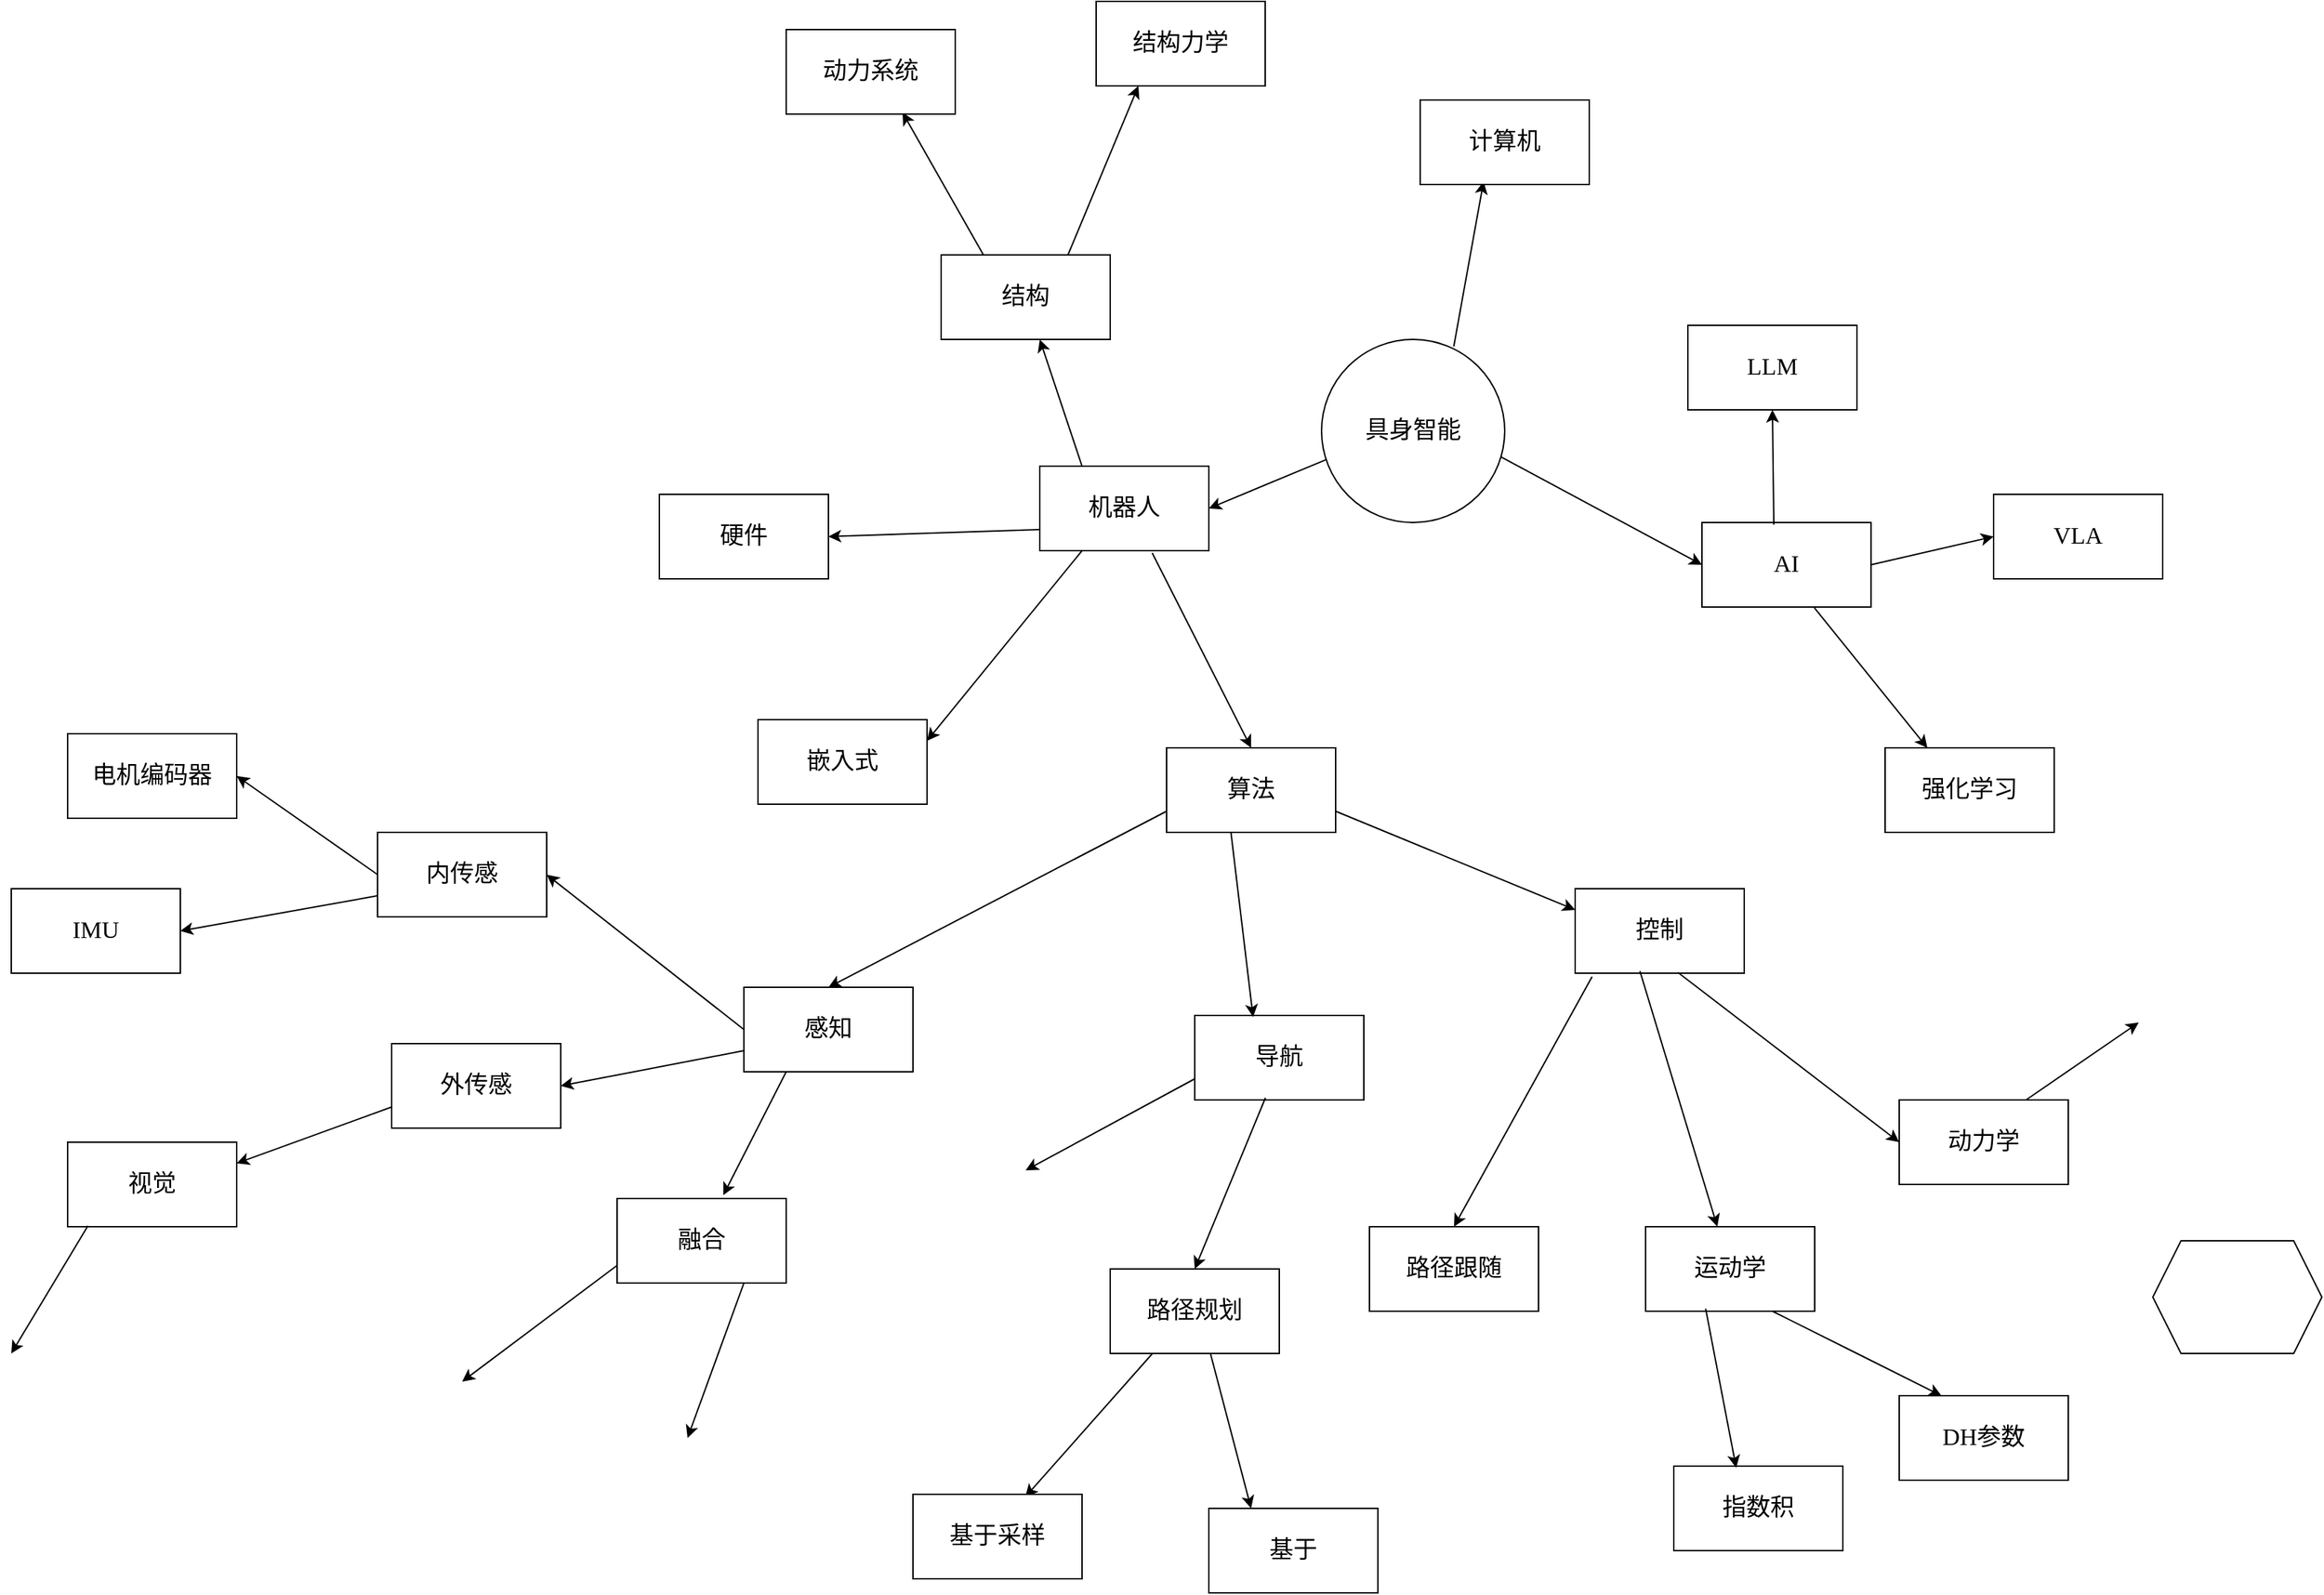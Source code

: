 <mxfile version="26.2.15">
  <diagram name="Page-1" id="dUDMpb63yqQHQvWpxwcz">
    <mxGraphModel dx="2911" dy="2437" grid="1" gridSize="10" guides="1" tooltips="1" connect="1" arrows="1" fold="1" page="1" pageScale="1" pageWidth="827" pageHeight="1169" math="0" shadow="0">
      <root>
        <mxCell id="0" />
        <mxCell id="1" parent="0" />
        <mxCell id="ozXagMjWztN7Irjtj4HX-2" value="机器人" style="rounded=0;whiteSpace=wrap;html=1;fontFamily=宋体;fontSize=17;" vertex="1" parent="1">
          <mxGeometry x="120" y="260" width="120" height="60" as="geometry" />
        </mxCell>
        <mxCell id="ozXagMjWztN7Irjtj4HX-3" value="AI" style="rounded=0;whiteSpace=wrap;html=1;fontFamily=宋体;fontSize=17;" vertex="1" parent="1">
          <mxGeometry x="590" y="300" width="120" height="60" as="geometry" />
        </mxCell>
        <mxCell id="ozXagMjWztN7Irjtj4HX-7" value="硬件" style="rounded=0;whiteSpace=wrap;html=1;fontFamily=宋体;fontSize=17;" vertex="1" parent="1">
          <mxGeometry x="-150" y="280" width="120" height="60" as="geometry" />
        </mxCell>
        <mxCell id="ozXagMjWztN7Irjtj4HX-8" value="结构" style="rounded=0;whiteSpace=wrap;html=1;fontFamily=宋体;fontSize=17;" vertex="1" parent="1">
          <mxGeometry x="50" y="110" width="120" height="60" as="geometry" />
        </mxCell>
        <mxCell id="ozXagMjWztN7Irjtj4HX-11" value="" style="endArrow=classic;html=1;rounded=0;exitX=0.25;exitY=0;exitDx=0;exitDy=0;" edge="1" parent="1" source="ozXagMjWztN7Irjtj4HX-2">
          <mxGeometry width="50" height="50" relative="1" as="geometry">
            <mxPoint x="240" y="230" as="sourcePoint" />
            <mxPoint x="120" y="170" as="targetPoint" />
          </mxGeometry>
        </mxCell>
        <mxCell id="ozXagMjWztN7Irjtj4HX-12" value="" style="endArrow=classic;html=1;rounded=0;exitX=0;exitY=0.75;exitDx=0;exitDy=0;entryX=1;entryY=0.5;entryDx=0;entryDy=0;" edge="1" parent="1" source="ozXagMjWztN7Irjtj4HX-2" target="ozXagMjWztN7Irjtj4HX-7">
          <mxGeometry width="50" height="50" relative="1" as="geometry">
            <mxPoint x="90" y="460" as="sourcePoint" />
            <mxPoint x="60" y="370" as="targetPoint" />
          </mxGeometry>
        </mxCell>
        <mxCell id="ozXagMjWztN7Irjtj4HX-14" value="算法" style="rounded=0;whiteSpace=wrap;html=1;fontFamily=宋体;fontSize=17;" vertex="1" parent="1">
          <mxGeometry x="210" y="460" width="120" height="60" as="geometry" />
        </mxCell>
        <mxCell id="ozXagMjWztN7Irjtj4HX-15" value="" style="endArrow=classic;html=1;rounded=0;exitX=0.665;exitY=1.027;exitDx=0;exitDy=0;entryX=0.5;entryY=0;entryDx=0;entryDy=0;exitPerimeter=0;" edge="1" parent="1" source="ozXagMjWztN7Irjtj4HX-2" target="ozXagMjWztN7Irjtj4HX-14">
          <mxGeometry width="50" height="50" relative="1" as="geometry">
            <mxPoint x="160" y="330" as="sourcePoint" />
            <mxPoint x="40" y="400" as="targetPoint" />
          </mxGeometry>
        </mxCell>
        <mxCell id="ozXagMjWztN7Irjtj4HX-16" value="嵌入式" style="rounded=0;whiteSpace=wrap;html=1;fontFamily=宋体;fontSize=17;" vertex="1" parent="1">
          <mxGeometry x="-80" y="440" width="120" height="60" as="geometry" />
        </mxCell>
        <mxCell id="ozXagMjWztN7Irjtj4HX-17" value="" style="endArrow=classic;html=1;rounded=0;exitX=0.25;exitY=1;exitDx=0;exitDy=0;entryX=1;entryY=0.25;entryDx=0;entryDy=0;" edge="1" parent="1" source="ozXagMjWztN7Irjtj4HX-2" target="ozXagMjWztN7Irjtj4HX-16">
          <mxGeometry width="50" height="50" relative="1" as="geometry">
            <mxPoint x="130" y="315" as="sourcePoint" />
            <mxPoint x="-20" y="320" as="targetPoint" />
          </mxGeometry>
        </mxCell>
        <mxCell id="ozXagMjWztN7Irjtj4HX-18" value="" style="endArrow=classic;html=1;rounded=0;exitX=0.25;exitY=0;exitDx=0;exitDy=0;entryX=0.688;entryY=0.981;entryDx=0;entryDy=0;entryPerimeter=0;" edge="1" parent="1" source="ozXagMjWztN7Irjtj4HX-8" target="ozXagMjWztN7Irjtj4HX-19">
          <mxGeometry width="50" height="50" relative="1" as="geometry">
            <mxPoint x="100" y="30" as="sourcePoint" />
            <mxPoint x="-20" y="-70" as="targetPoint" />
          </mxGeometry>
        </mxCell>
        <mxCell id="ozXagMjWztN7Irjtj4HX-19" value="动力系统" style="rounded=0;whiteSpace=wrap;html=1;fontFamily=宋体;fontSize=17;" vertex="1" parent="1">
          <mxGeometry x="-60" y="-50" width="120" height="60" as="geometry" />
        </mxCell>
        <mxCell id="ozXagMjWztN7Irjtj4HX-20" value="结构力学" style="rounded=0;whiteSpace=wrap;html=1;fontFamily=宋体;fontSize=17;" vertex="1" parent="1">
          <mxGeometry x="160" y="-70" width="120" height="60" as="geometry" />
        </mxCell>
        <mxCell id="ozXagMjWztN7Irjtj4HX-21" value="" style="endArrow=classic;html=1;rounded=0;exitX=0.75;exitY=0;exitDx=0;exitDy=0;entryX=0.25;entryY=1;entryDx=0;entryDy=0;" edge="1" parent="1" source="ozXagMjWztN7Irjtj4HX-8" target="ozXagMjWztN7Irjtj4HX-20">
          <mxGeometry width="50" height="50" relative="1" as="geometry">
            <mxPoint x="300" y="160" as="sourcePoint" />
            <mxPoint x="270" y="70" as="targetPoint" />
          </mxGeometry>
        </mxCell>
        <mxCell id="ozXagMjWztN7Irjtj4HX-22" value="感知" style="rounded=0;whiteSpace=wrap;html=1;fontFamily=宋体;fontSize=17;" vertex="1" parent="1">
          <mxGeometry x="-90" y="630" width="120" height="60" as="geometry" />
        </mxCell>
        <mxCell id="ozXagMjWztN7Irjtj4HX-23" value="" style="endArrow=classic;html=1;rounded=0;exitX=0;exitY=0.75;exitDx=0;exitDy=0;entryX=0.5;entryY=0;entryDx=0;entryDy=0;" edge="1" parent="1" source="ozXagMjWztN7Irjtj4HX-14" target="ozXagMjWztN7Irjtj4HX-22">
          <mxGeometry width="50" height="50" relative="1" as="geometry">
            <mxPoint x="345" y="510" as="sourcePoint" />
            <mxPoint x="320" y="640" as="targetPoint" />
          </mxGeometry>
        </mxCell>
        <mxCell id="ozXagMjWztN7Irjtj4HX-24" value="控制" style="rounded=0;whiteSpace=wrap;html=1;fontFamily=宋体;fontSize=17;" vertex="1" parent="1">
          <mxGeometry x="500" y="560" width="120" height="60" as="geometry" />
        </mxCell>
        <mxCell id="ozXagMjWztN7Irjtj4HX-27" value="" style="endArrow=classic;html=1;rounded=0;exitX=1;exitY=0.75;exitDx=0;exitDy=0;entryX=0;entryY=0.25;entryDx=0;entryDy=0;" edge="1" parent="1" source="ozXagMjWztN7Irjtj4HX-14" target="ozXagMjWztN7Irjtj4HX-24">
          <mxGeometry width="50" height="50" relative="1" as="geometry">
            <mxPoint x="300" y="527" as="sourcePoint" />
            <mxPoint x="330" y="610" as="targetPoint" />
          </mxGeometry>
        </mxCell>
        <mxCell id="ozXagMjWztN7Irjtj4HX-28" value="导航" style="rounded=0;whiteSpace=wrap;html=1;fontFamily=宋体;fontSize=17;" vertex="1" parent="1">
          <mxGeometry x="230" y="650" width="120" height="60" as="geometry" />
        </mxCell>
        <mxCell id="ozXagMjWztN7Irjtj4HX-29" value="" style="endArrow=classic;html=1;rounded=0;entryX=0.345;entryY=0.019;entryDx=0;entryDy=0;entryPerimeter=0;exitX=0.381;exitY=1.005;exitDx=0;exitDy=0;exitPerimeter=0;" edge="1" parent="1" source="ozXagMjWztN7Irjtj4HX-14" target="ozXagMjWztN7Irjtj4HX-28">
          <mxGeometry width="50" height="50" relative="1" as="geometry">
            <mxPoint x="210" y="520" as="sourcePoint" />
            <mxPoint x="330" y="610" as="targetPoint" />
          </mxGeometry>
        </mxCell>
        <mxCell id="ozXagMjWztN7Irjtj4HX-30" value="路径规划" style="rounded=0;whiteSpace=wrap;html=1;fontFamily=宋体;fontSize=17;" vertex="1" parent="1">
          <mxGeometry x="170" y="830" width="120" height="60" as="geometry" />
        </mxCell>
        <mxCell id="ozXagMjWztN7Irjtj4HX-31" value="" style="endArrow=classic;html=1;rounded=0;entryX=0.5;entryY=0;entryDx=0;entryDy=0;exitX=0.418;exitY=0.975;exitDx=0;exitDy=0;exitPerimeter=0;" edge="1" parent="1" source="ozXagMjWztN7Irjtj4HX-28" target="ozXagMjWztN7Irjtj4HX-30">
          <mxGeometry width="50" height="50" relative="1" as="geometry">
            <mxPoint x="236" y="532" as="sourcePoint" />
            <mxPoint x="111" y="661" as="targetPoint" />
          </mxGeometry>
        </mxCell>
        <mxCell id="ozXagMjWztN7Irjtj4HX-32" value="路径跟随" style="rounded=0;whiteSpace=wrap;html=1;fontFamily=宋体;fontSize=17;" vertex="1" parent="1">
          <mxGeometry x="354" y="800" width="120" height="60" as="geometry" />
        </mxCell>
        <mxCell id="ozXagMjWztN7Irjtj4HX-33" value="" style="endArrow=classic;html=1;rounded=0;exitX=0.1;exitY=1.042;exitDx=0;exitDy=0;entryX=0.5;entryY=0;entryDx=0;entryDy=0;exitPerimeter=0;" edge="1" parent="1" source="ozXagMjWztN7Irjtj4HX-24" target="ozXagMjWztN7Irjtj4HX-32">
          <mxGeometry width="50" height="50" relative="1" as="geometry">
            <mxPoint x="340" y="515" as="sourcePoint" />
            <mxPoint x="510" y="600" as="targetPoint" />
          </mxGeometry>
        </mxCell>
        <mxCell id="ozXagMjWztN7Irjtj4HX-34" value="动力学" style="rounded=0;whiteSpace=wrap;html=1;fontFamily=宋体;fontSize=17;" vertex="1" parent="1">
          <mxGeometry x="730" y="710" width="120" height="60" as="geometry" />
        </mxCell>
        <mxCell id="ozXagMjWztN7Irjtj4HX-35" value="运动学" style="rounded=0;whiteSpace=wrap;html=1;fontFamily=宋体;fontSize=17;" vertex="1" parent="1">
          <mxGeometry x="550" y="800" width="120" height="60" as="geometry" />
        </mxCell>
        <mxCell id="ozXagMjWztN7Irjtj4HX-36" value="" style="endArrow=classic;html=1;rounded=0;exitX=0.383;exitY=0.975;exitDx=0;exitDy=0;exitPerimeter=0;" edge="1" parent="1" source="ozXagMjWztN7Irjtj4HX-24" target="ozXagMjWztN7Irjtj4HX-35">
          <mxGeometry width="50" height="50" relative="1" as="geometry">
            <mxPoint x="600" y="630" as="sourcePoint" />
            <mxPoint x="711" y="710" as="targetPoint" />
          </mxGeometry>
        </mxCell>
        <mxCell id="ozXagMjWztN7Irjtj4HX-37" value="" style="endArrow=classic;html=1;rounded=0;entryX=0;entryY=0.5;entryDx=0;entryDy=0;exitX=0.608;exitY=0.992;exitDx=0;exitDy=0;exitPerimeter=0;" edge="1" parent="1" source="ozXagMjWztN7Irjtj4HX-24" target="ozXagMjWztN7Irjtj4HX-34">
          <mxGeometry width="50" height="50" relative="1" as="geometry">
            <mxPoint x="620" y="575" as="sourcePoint" />
            <mxPoint x="508" y="750" as="targetPoint" />
          </mxGeometry>
        </mxCell>
        <mxCell id="ozXagMjWztN7Irjtj4HX-39" value="" style="endArrow=classic;html=1;rounded=0;exitX=0.75;exitY=0;exitDx=0;exitDy=0;entryX=0;entryY=0.75;entryDx=0;entryDy=0;" edge="1" parent="1" source="ozXagMjWztN7Irjtj4HX-34">
          <mxGeometry width="50" height="50" relative="1" as="geometry">
            <mxPoint x="630" y="585" as="sourcePoint" />
            <mxPoint x="900" y="655.0" as="targetPoint" />
          </mxGeometry>
        </mxCell>
        <mxCell id="ozXagMjWztN7Irjtj4HX-41" value="" style="endArrow=classic;html=1;rounded=0;exitX=0;exitY=0.75;exitDx=0;exitDy=0;" edge="1" parent="1" source="ozXagMjWztN7Irjtj4HX-28">
          <mxGeometry width="50" height="50" relative="1" as="geometry">
            <mxPoint x="290" y="719" as="sourcePoint" />
            <mxPoint x="110" y="760" as="targetPoint" />
          </mxGeometry>
        </mxCell>
        <mxCell id="ozXagMjWztN7Irjtj4HX-42" value="" style="endArrow=classic;html=1;rounded=0;exitX=0;exitY=0.5;exitDx=0;exitDy=0;entryX=1;entryY=0.5;entryDx=0;entryDy=0;" edge="1" parent="1" source="ozXagMjWztN7Irjtj4HX-22" target="ozXagMjWztN7Irjtj4HX-48">
          <mxGeometry width="50" height="50" relative="1" as="geometry">
            <mxPoint x="240" y="705" as="sourcePoint" />
            <mxPoint x="-260" y="640" as="targetPoint" />
          </mxGeometry>
        </mxCell>
        <mxCell id="ozXagMjWztN7Irjtj4HX-43" value="" style="endArrow=classic;html=1;rounded=0;exitX=0.25;exitY=1;exitDx=0;exitDy=0;entryX=0.628;entryY=-0.039;entryDx=0;entryDy=0;entryPerimeter=0;" edge="1" parent="1" source="ozXagMjWztN7Irjtj4HX-22" target="ozXagMjWztN7Irjtj4HX-46">
          <mxGeometry width="50" height="50" relative="1" as="geometry">
            <mxPoint x="-90" y="670" as="sourcePoint" />
            <mxPoint x="-120" y="790" as="targetPoint" />
          </mxGeometry>
        </mxCell>
        <mxCell id="ozXagMjWztN7Irjtj4HX-45" value="" style="endArrow=classic;html=1;rounded=0;" edge="1" parent="1">
          <mxGeometry width="50" height="50" relative="1" as="geometry">
            <mxPoint x="-170" y="820" as="sourcePoint" />
            <mxPoint x="-290" y="910" as="targetPoint" />
          </mxGeometry>
        </mxCell>
        <mxCell id="ozXagMjWztN7Irjtj4HX-46" value="融合" style="rounded=0;whiteSpace=wrap;html=1;fontFamily=宋体;fontSize=17;" vertex="1" parent="1">
          <mxGeometry x="-180" y="780" width="120" height="60" as="geometry" />
        </mxCell>
        <mxCell id="ozXagMjWztN7Irjtj4HX-47" value="" style="endArrow=classic;html=1;rounded=0;exitX=0;exitY=0.5;exitDx=0;exitDy=0;entryX=1;entryY=0.5;entryDx=0;entryDy=0;" edge="1" parent="1" source="ozXagMjWztN7Irjtj4HX-48" target="ozXagMjWztN7Irjtj4HX-81">
          <mxGeometry width="50" height="50" relative="1" as="geometry">
            <mxPoint x="-420" y="680" as="sourcePoint" />
            <mxPoint x="-480" y="480" as="targetPoint" />
          </mxGeometry>
        </mxCell>
        <mxCell id="ozXagMjWztN7Irjtj4HX-48" value="内传感" style="rounded=0;whiteSpace=wrap;html=1;fontFamily=宋体;fontSize=17;" vertex="1" parent="1">
          <mxGeometry x="-350" y="520" width="120" height="60" as="geometry" />
        </mxCell>
        <mxCell id="ozXagMjWztN7Irjtj4HX-49" value="外传感" style="rounded=0;whiteSpace=wrap;html=1;fontFamily=宋体;fontSize=17;" vertex="1" parent="1">
          <mxGeometry x="-340" y="670" width="120" height="60" as="geometry" />
        </mxCell>
        <mxCell id="ozXagMjWztN7Irjtj4HX-54" value="" style="endArrow=classic;html=1;rounded=0;exitX=0;exitY=0.75;exitDx=0;exitDy=0;entryX=1;entryY=0.5;entryDx=0;entryDy=0;" edge="1" parent="1" source="ozXagMjWztN7Irjtj4HX-22" target="ozXagMjWztN7Irjtj4HX-49">
          <mxGeometry width="50" height="50" relative="1" as="geometry">
            <mxPoint x="-80" y="670" as="sourcePoint" />
            <mxPoint x="-220" y="560" as="targetPoint" />
          </mxGeometry>
        </mxCell>
        <mxCell id="ozXagMjWztN7Irjtj4HX-55" value="" style="shape=hexagon;perimeter=hexagonPerimeter2;whiteSpace=wrap;html=1;fixedSize=1;" vertex="1" parent="1">
          <mxGeometry x="910" y="810" width="120" height="80" as="geometry" />
        </mxCell>
        <mxCell id="ozXagMjWztN7Irjtj4HX-56" value="" style="endArrow=classic;html=1;rounded=0;exitX=0.25;exitY=1;exitDx=0;exitDy=0;entryX=0.664;entryY=0.033;entryDx=0;entryDy=0;entryPerimeter=0;" edge="1" parent="1" source="ozXagMjWztN7Irjtj4HX-30" target="ozXagMjWztN7Irjtj4HX-59">
          <mxGeometry width="50" height="50" relative="1" as="geometry">
            <mxPoint x="290" y="719" as="sourcePoint" />
            <mxPoint x="120" y="1000" as="targetPoint" />
          </mxGeometry>
        </mxCell>
        <mxCell id="ozXagMjWztN7Irjtj4HX-57" value="" style="endArrow=classic;html=1;rounded=0;exitX=0.593;exitY=1.003;exitDx=0;exitDy=0;exitPerimeter=0;entryX=0.25;entryY=0;entryDx=0;entryDy=0;" edge="1" parent="1" source="ozXagMjWztN7Irjtj4HX-30" target="ozXagMjWztN7Irjtj4HX-60">
          <mxGeometry width="50" height="50" relative="1" as="geometry">
            <mxPoint x="242" y="893" as="sourcePoint" />
            <mxPoint x="250" y="1030" as="targetPoint" />
          </mxGeometry>
        </mxCell>
        <mxCell id="ozXagMjWztN7Irjtj4HX-59" value="基于采样&lt;span style=&quot;color: rgba(0, 0, 0, 0); font-family: monospace; font-size: 0px; text-align: start; text-wrap-mode: nowrap;&quot;&gt;%3CmxGraphModel%3E%3Croot%3E%3CmxCell%20id%3D%220%22%2F%3E%3CmxCell%20id%3D%221%22%20parent%3D%220%22%2F%3E%3CmxCell%20id%3D%222%22%20value%3D%22%E8%B7%AF%E5%BE%84%E8%A7%84%E5%88%92%22%20style%3D%22rounded%3D0%3BwhiteSpace%3Dwrap%3Bhtml%3D1%3BfontFamily%3D%E5%AE%8B%E4%BD%93%3BfontSize%3D17%3B%22%20vertex%3D%221%22%20parent%3D%221%22%3E%3CmxGeometry%20x%3D%22170%22%20y%3D%22830%22%20width%3D%22120%22%20height%3D%2260%22%20as%3D%22geometry%22%2F%3E%3C%2FmxCell%3E%3C%2Froot%3E%3C%2FmxGraphModel%3E&lt;/span&gt;" style="rounded=0;whiteSpace=wrap;html=1;fontFamily=宋体;fontSize=17;" vertex="1" parent="1">
          <mxGeometry x="30" y="990" width="120" height="60" as="geometry" />
        </mxCell>
        <mxCell id="ozXagMjWztN7Irjtj4HX-60" value="基于" style="rounded=0;whiteSpace=wrap;html=1;fontFamily=宋体;fontSize=17;" vertex="1" parent="1">
          <mxGeometry x="240" y="1000" width="120" height="60" as="geometry" />
        </mxCell>
        <mxCell id="ozXagMjWztN7Irjtj4HX-61" value="VLA" style="rounded=0;whiteSpace=wrap;html=1;fontFamily=宋体;fontSize=17;" vertex="1" parent="1">
          <mxGeometry x="797" y="280" width="120" height="60" as="geometry" />
        </mxCell>
        <mxCell id="ozXagMjWztN7Irjtj4HX-62" value="LLM" style="rounded=0;whiteSpace=wrap;html=1;fontFamily=宋体;fontSize=17;" vertex="1" parent="1">
          <mxGeometry x="580" y="160" width="120" height="60" as="geometry" />
        </mxCell>
        <mxCell id="ozXagMjWztN7Irjtj4HX-64" value="" style="endArrow=classic;html=1;rounded=0;exitX=0.425;exitY=0.025;exitDx=0;exitDy=0;exitPerimeter=0;entryX=0.5;entryY=1;entryDx=0;entryDy=0;" edge="1" parent="1" source="ozXagMjWztN7Irjtj4HX-3" target="ozXagMjWztN7Irjtj4HX-62">
          <mxGeometry width="50" height="50" relative="1" as="geometry">
            <mxPoint x="730" y="400" as="sourcePoint" />
            <mxPoint x="690" y="190" as="targetPoint" />
          </mxGeometry>
        </mxCell>
        <mxCell id="ozXagMjWztN7Irjtj4HX-65" value="" style="endArrow=classic;html=1;rounded=0;exitX=1;exitY=0.5;exitDx=0;exitDy=0;entryX=0;entryY=0.5;entryDx=0;entryDy=0;" edge="1" parent="1" source="ozXagMjWztN7Irjtj4HX-3" target="ozXagMjWztN7Irjtj4HX-61">
          <mxGeometry width="50" height="50" relative="1" as="geometry">
            <mxPoint x="690" y="370" as="sourcePoint" />
            <mxPoint x="761" y="460" as="targetPoint" />
          </mxGeometry>
        </mxCell>
        <mxCell id="ozXagMjWztN7Irjtj4HX-66" value="&lt;span style=&quot;font-family: 宋体; font-size: 17px;&quot;&gt;具身智能&lt;/span&gt;" style="ellipse;whiteSpace=wrap;html=1;aspect=fixed;" vertex="1" parent="1">
          <mxGeometry x="320" y="170" width="130" height="130" as="geometry" />
        </mxCell>
        <mxCell id="ozXagMjWztN7Irjtj4HX-67" value="" style="endArrow=classic;html=1;rounded=0;exitX=0.026;exitY=0.656;exitDx=0;exitDy=0;exitPerimeter=0;entryX=1;entryY=0.5;entryDx=0;entryDy=0;" edge="1" parent="1" source="ozXagMjWztN7Irjtj4HX-66" target="ozXagMjWztN7Irjtj4HX-2">
          <mxGeometry width="50" height="50" relative="1" as="geometry">
            <mxPoint x="350" y="370" as="sourcePoint" />
            <mxPoint x="400" y="320" as="targetPoint" />
          </mxGeometry>
        </mxCell>
        <mxCell id="ozXagMjWztN7Irjtj4HX-68" value="" style="endArrow=classic;html=1;rounded=0;exitX=0.98;exitY=0.642;exitDx=0;exitDy=0;exitPerimeter=0;entryX=0;entryY=0.5;entryDx=0;entryDy=0;" edge="1" parent="1" source="ozXagMjWztN7Irjtj4HX-66" target="ozXagMjWztN7Irjtj4HX-3">
          <mxGeometry width="50" height="50" relative="1" as="geometry">
            <mxPoint x="333" y="265" as="sourcePoint" />
            <mxPoint x="250" y="300" as="targetPoint" />
          </mxGeometry>
        </mxCell>
        <mxCell id="ozXagMjWztN7Irjtj4HX-69" value="" style="endArrow=classic;html=1;rounded=0;exitX=0.665;exitY=1.01;exitDx=0;exitDy=0;exitPerimeter=0;entryX=0.25;entryY=0;entryDx=0;entryDy=0;" edge="1" parent="1" source="ozXagMjWztN7Irjtj4HX-3" target="ozXagMjWztN7Irjtj4HX-71">
          <mxGeometry width="50" height="50" relative="1" as="geometry">
            <mxPoint x="639" y="491" as="sourcePoint" />
            <mxPoint x="760" y="450" as="targetPoint" />
          </mxGeometry>
        </mxCell>
        <mxCell id="ozXagMjWztN7Irjtj4HX-71" value="强化学习" style="rounded=0;whiteSpace=wrap;html=1;fontFamily=宋体;fontSize=17;" vertex="1" parent="1">
          <mxGeometry x="720" y="460" width="120" height="60" as="geometry" />
        </mxCell>
        <mxCell id="ozXagMjWztN7Irjtj4HX-72" value="DH参数" style="rounded=0;whiteSpace=wrap;html=1;fontFamily=宋体;fontSize=17;" vertex="1" parent="1">
          <mxGeometry x="730" y="920" width="120" height="60" as="geometry" />
        </mxCell>
        <mxCell id="ozXagMjWztN7Irjtj4HX-74" value="" style="endArrow=classic;html=1;rounded=0;exitX=0.75;exitY=1;exitDx=0;exitDy=0;entryX=0.25;entryY=0;entryDx=0;entryDy=0;" edge="1" parent="1" source="ozXagMjWztN7Irjtj4HX-35" target="ozXagMjWztN7Irjtj4HX-72">
          <mxGeometry width="50" height="50" relative="1" as="geometry">
            <mxPoint x="556" y="629" as="sourcePoint" />
            <mxPoint x="611" y="810" as="targetPoint" />
            <Array as="points">
              <mxPoint x="700" y="890" />
            </Array>
          </mxGeometry>
        </mxCell>
        <mxCell id="ozXagMjWztN7Irjtj4HX-75" value="指数积" style="rounded=0;whiteSpace=wrap;html=1;fontFamily=宋体;fontSize=17;" vertex="1" parent="1">
          <mxGeometry x="570" y="970" width="120" height="60" as="geometry" />
        </mxCell>
        <mxCell id="ozXagMjWztN7Irjtj4HX-77" value="" style="endArrow=classic;html=1;rounded=0;exitX=0.355;exitY=0.97;exitDx=0;exitDy=0;exitPerimeter=0;entryX=0.369;entryY=0.019;entryDx=0;entryDy=0;entryPerimeter=0;" edge="1" parent="1" source="ozXagMjWztN7Irjtj4HX-35" target="ozXagMjWztN7Irjtj4HX-75">
          <mxGeometry width="50" height="50" relative="1" as="geometry">
            <mxPoint x="570" y="980" as="sourcePoint" />
            <mxPoint x="620" y="930" as="targetPoint" />
          </mxGeometry>
        </mxCell>
        <mxCell id="ozXagMjWztN7Irjtj4HX-78" value="" style="endArrow=classic;html=1;rounded=0;exitX=0.722;exitY=0.038;exitDx=0;exitDy=0;entryX=0.375;entryY=0.963;entryDx=0;entryDy=0;entryPerimeter=0;exitPerimeter=0;" edge="1" parent="1" source="ozXagMjWztN7Irjtj4HX-66" target="ozXagMjWztN7Irjtj4HX-79">
          <mxGeometry width="50" height="50" relative="1" as="geometry">
            <mxPoint x="457" y="263" as="sourcePoint" />
            <mxPoint x="460" y="-50" as="targetPoint" />
          </mxGeometry>
        </mxCell>
        <mxCell id="ozXagMjWztN7Irjtj4HX-79" value="计算机" style="rounded=0;whiteSpace=wrap;html=1;fontFamily=宋体;fontSize=17;" vertex="1" parent="1">
          <mxGeometry x="390" width="120" height="60" as="geometry" />
        </mxCell>
        <mxCell id="ozXagMjWztN7Irjtj4HX-81" value="电机编码器" style="rounded=0;whiteSpace=wrap;html=1;fontFamily=宋体;fontSize=17;" vertex="1" parent="1">
          <mxGeometry x="-570" y="450" width="120" height="60" as="geometry" />
        </mxCell>
        <mxCell id="ozXagMjWztN7Irjtj4HX-82" value="IMU" style="rounded=0;whiteSpace=wrap;html=1;fontFamily=宋体;fontSize=17;" vertex="1" parent="1">
          <mxGeometry x="-610" y="560" width="120" height="60" as="geometry" />
        </mxCell>
        <mxCell id="ozXagMjWztN7Irjtj4HX-83" value="" style="endArrow=classic;html=1;rounded=0;exitX=0;exitY=0.75;exitDx=0;exitDy=0;entryX=1;entryY=0.5;entryDx=0;entryDy=0;" edge="1" parent="1" source="ozXagMjWztN7Irjtj4HX-48" target="ozXagMjWztN7Irjtj4HX-82">
          <mxGeometry width="50" height="50" relative="1" as="geometry">
            <mxPoint x="-340" y="560" as="sourcePoint" />
            <mxPoint x="-440" y="490" as="targetPoint" />
          </mxGeometry>
        </mxCell>
        <mxCell id="ozXagMjWztN7Irjtj4HX-84" value="视觉" style="rounded=0;whiteSpace=wrap;html=1;fontFamily=宋体;fontSize=17;" vertex="1" parent="1">
          <mxGeometry x="-570" y="740" width="120" height="60" as="geometry" />
        </mxCell>
        <mxCell id="ozXagMjWztN7Irjtj4HX-85" value="" style="endArrow=classic;html=1;rounded=0;exitX=0;exitY=0.75;exitDx=0;exitDy=0;entryX=1;entryY=0.25;entryDx=0;entryDy=0;" edge="1" parent="1" source="ozXagMjWztN7Irjtj4HX-49" target="ozXagMjWztN7Irjtj4HX-84">
          <mxGeometry width="50" height="50" relative="1" as="geometry">
            <mxPoint x="-380" y="687.5" as="sourcePoint" />
            <mxPoint x="-520" y="712.5" as="targetPoint" />
          </mxGeometry>
        </mxCell>
        <mxCell id="ozXagMjWztN7Irjtj4HX-86" value="" style="endArrow=classic;html=1;rounded=0;exitX=0.12;exitY=0.99;exitDx=0;exitDy=0;exitPerimeter=0;" edge="1" parent="1" source="ozXagMjWztN7Irjtj4HX-84">
          <mxGeometry width="50" height="50" relative="1" as="geometry">
            <mxPoint x="-500" y="850" as="sourcePoint" />
            <mxPoint x="-610" y="890" as="targetPoint" />
          </mxGeometry>
        </mxCell>
        <mxCell id="ozXagMjWztN7Irjtj4HX-87" value="" style="endArrow=classic;html=1;rounded=0;exitX=0.75;exitY=1;exitDx=0;exitDy=0;" edge="1" parent="1" source="ozXagMjWztN7Irjtj4HX-46">
          <mxGeometry width="50" height="50" relative="1" as="geometry">
            <mxPoint x="-80" y="900" as="sourcePoint" />
            <mxPoint x="-130" y="950" as="targetPoint" />
          </mxGeometry>
        </mxCell>
      </root>
    </mxGraphModel>
  </diagram>
</mxfile>
